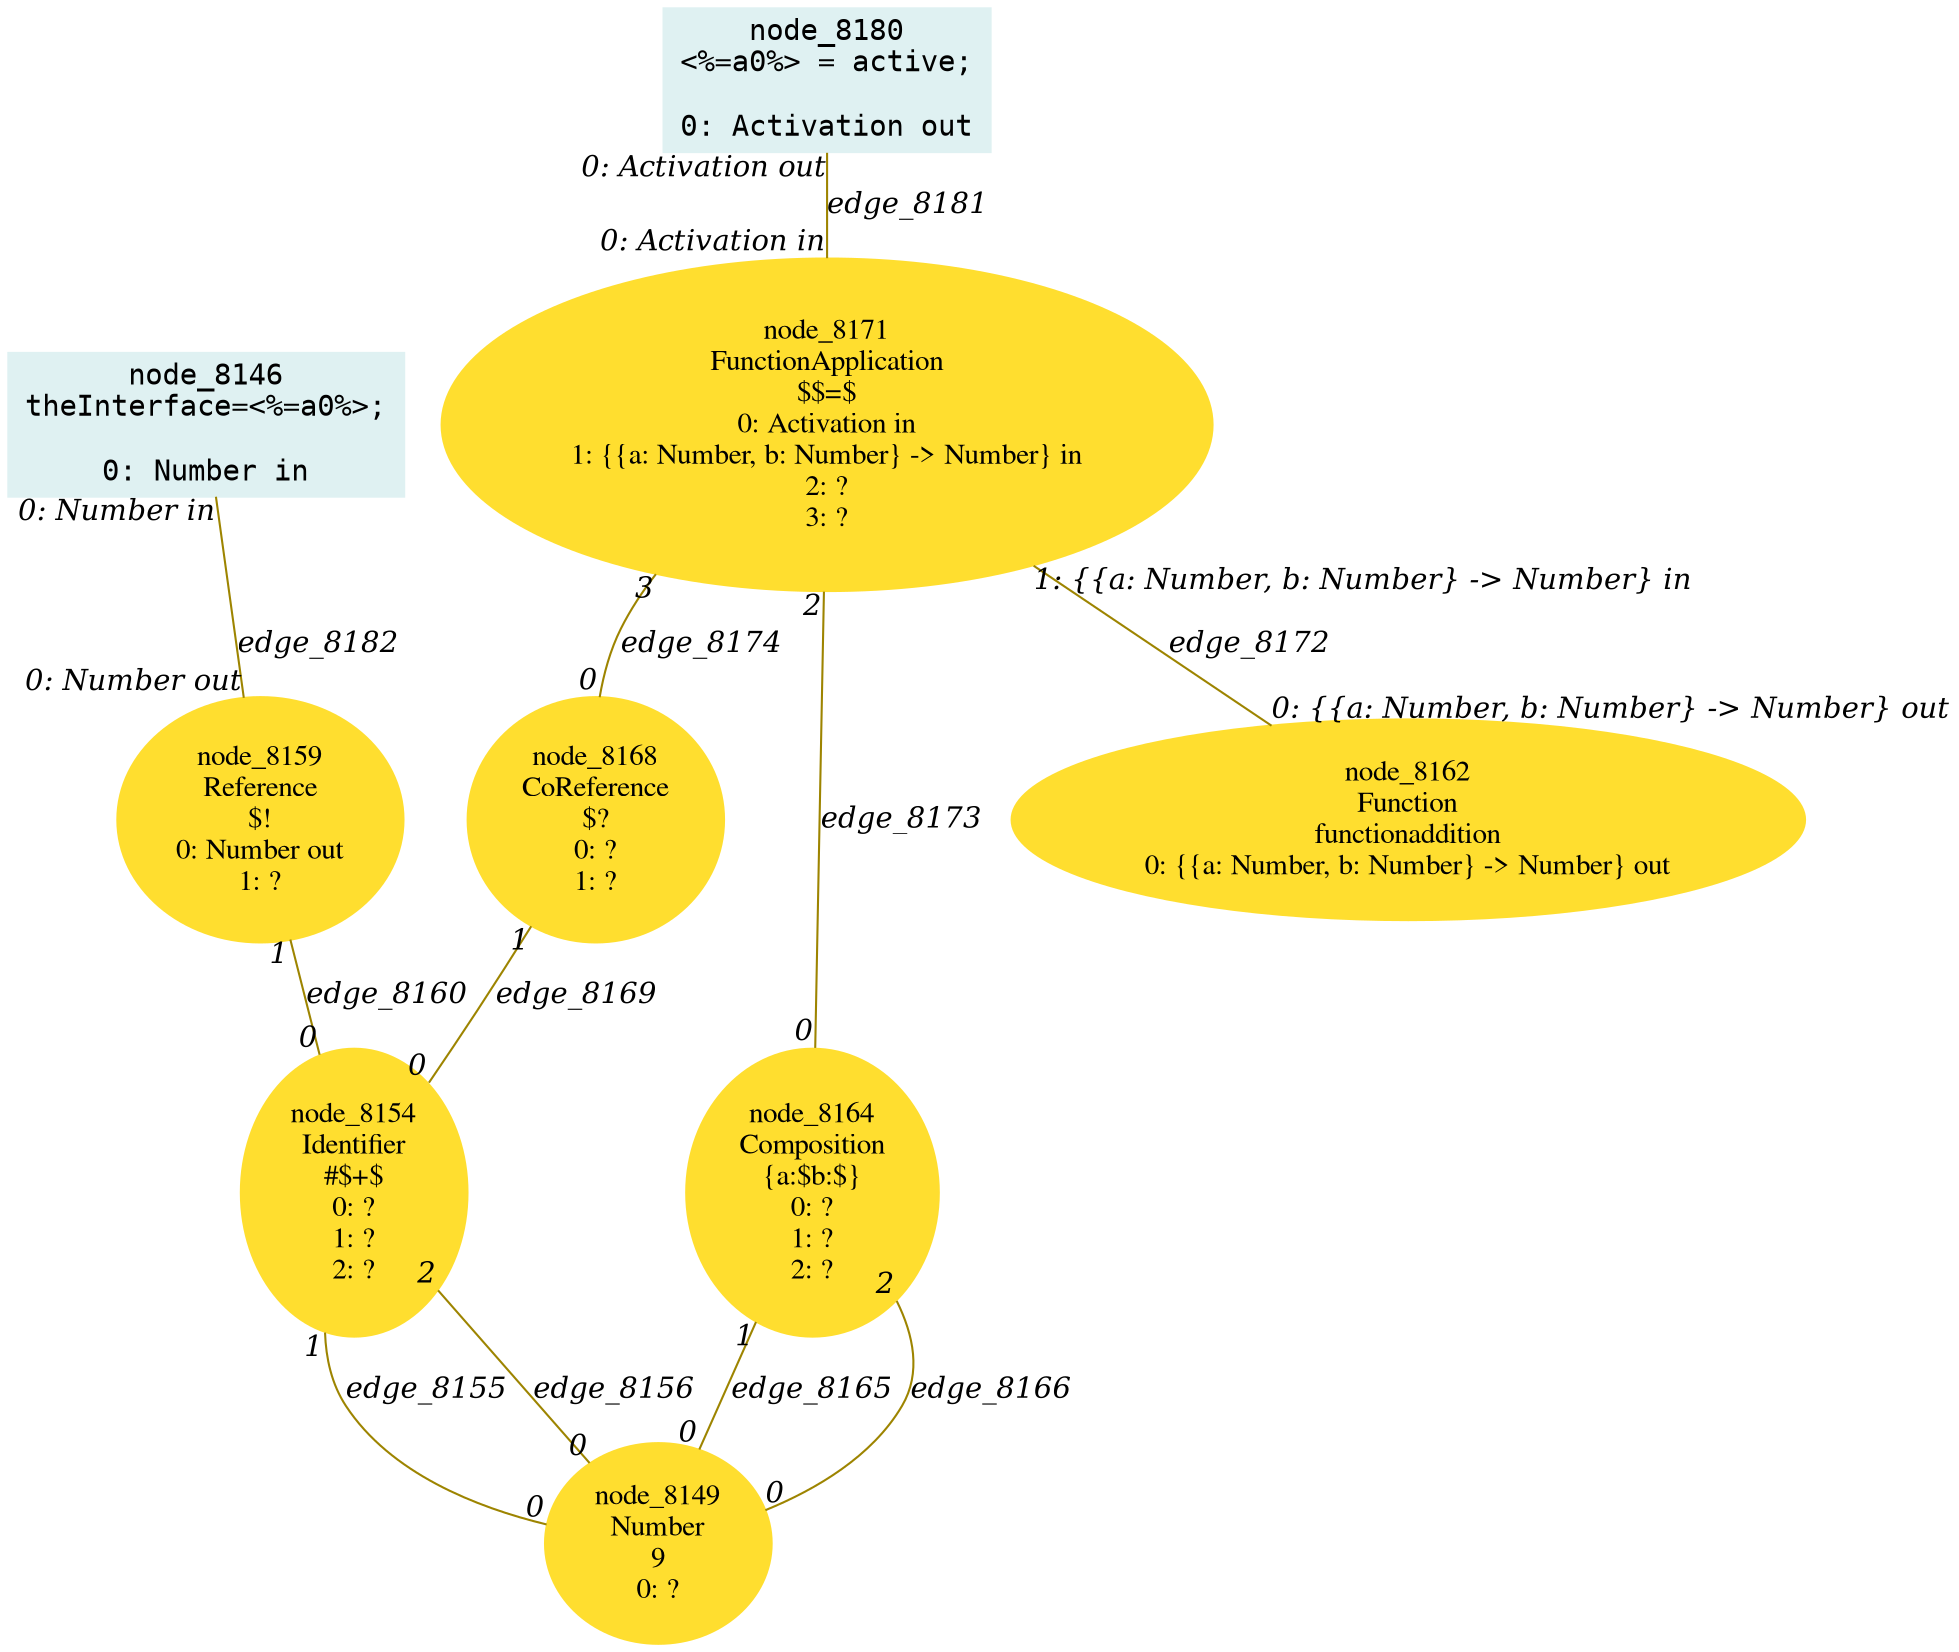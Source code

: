 digraph g{node_8146 [shape="box", style="filled", color="#dff1f2", fontname="Courier", label="node_8146
theInterface=<%=a0%>;

0: Number in" ]
node_8149 [shape="ellipse", style="filled", color="#ffde2f", fontname="Times", label="node_8149
Number
9
0: ?" ]
node_8154 [shape="ellipse", style="filled", color="#ffde2f", fontname="Times", label="node_8154
Identifier
#$+$
0: ?
1: ?
2: ?" ]
node_8159 [shape="ellipse", style="filled", color="#ffde2f", fontname="Times", label="node_8159
Reference
$!
0: Number out
1: ?" ]
node_8162 [shape="ellipse", style="filled", color="#ffde2f", fontname="Times", label="node_8162
Function
functionaddition
0: {{a: Number, b: Number} -> Number} out" ]
node_8164 [shape="ellipse", style="filled", color="#ffde2f", fontname="Times", label="node_8164
Composition
{a:$b:$}
0: ?
1: ?
2: ?" ]
node_8168 [shape="ellipse", style="filled", color="#ffde2f", fontname="Times", label="node_8168
CoReference
$?
0: ?
1: ?" ]
node_8171 [shape="ellipse", style="filled", color="#ffde2f", fontname="Times", label="node_8171
FunctionApplication
$$=$
0: Activation in
1: {{a: Number, b: Number} -> Number} in
2: ?
3: ?" ]
node_8180 [shape="box", style="filled", color="#dff1f2", fontname="Courier", label="node_8180
<%=a0%> = active;

0: Activation out" ]
node_8154 -> node_8149 [dir=none, arrowHead=none, fontname="Times-Italic", arrowsize=1, color="#9d8400", label="edge_8155",  headlabel="0", taillabel="1" ]
node_8154 -> node_8149 [dir=none, arrowHead=none, fontname="Times-Italic", arrowsize=1, color="#9d8400", label="edge_8156",  headlabel="0", taillabel="2" ]
node_8159 -> node_8154 [dir=none, arrowHead=none, fontname="Times-Italic", arrowsize=1, color="#9d8400", label="edge_8160",  headlabel="0", taillabel="1" ]
node_8164 -> node_8149 [dir=none, arrowHead=none, fontname="Times-Italic", arrowsize=1, color="#9d8400", label="edge_8165",  headlabel="0", taillabel="1" ]
node_8164 -> node_8149 [dir=none, arrowHead=none, fontname="Times-Italic", arrowsize=1, color="#9d8400", label="edge_8166",  headlabel="0", taillabel="2" ]
node_8168 -> node_8154 [dir=none, arrowHead=none, fontname="Times-Italic", arrowsize=1, color="#9d8400", label="edge_8169",  headlabel="0", taillabel="1" ]
node_8171 -> node_8162 [dir=none, arrowHead=none, fontname="Times-Italic", arrowsize=1, color="#9d8400", label="edge_8172",  headlabel="0: {{a: Number, b: Number} -> Number} out", taillabel="1: {{a: Number, b: Number} -> Number} in" ]
node_8171 -> node_8164 [dir=none, arrowHead=none, fontname="Times-Italic", arrowsize=1, color="#9d8400", label="edge_8173",  headlabel="0", taillabel="2" ]
node_8171 -> node_8168 [dir=none, arrowHead=none, fontname="Times-Italic", arrowsize=1, color="#9d8400", label="edge_8174",  headlabel="0", taillabel="3" ]
node_8180 -> node_8171 [dir=none, arrowHead=none, fontname="Times-Italic", arrowsize=1, color="#9d8400", label="edge_8181",  headlabel="0: Activation in", taillabel="0: Activation out" ]
node_8146 -> node_8159 [dir=none, arrowHead=none, fontname="Times-Italic", arrowsize=1, color="#9d8400", label="edge_8182",  headlabel="0: Number out", taillabel="0: Number in" ]
}
